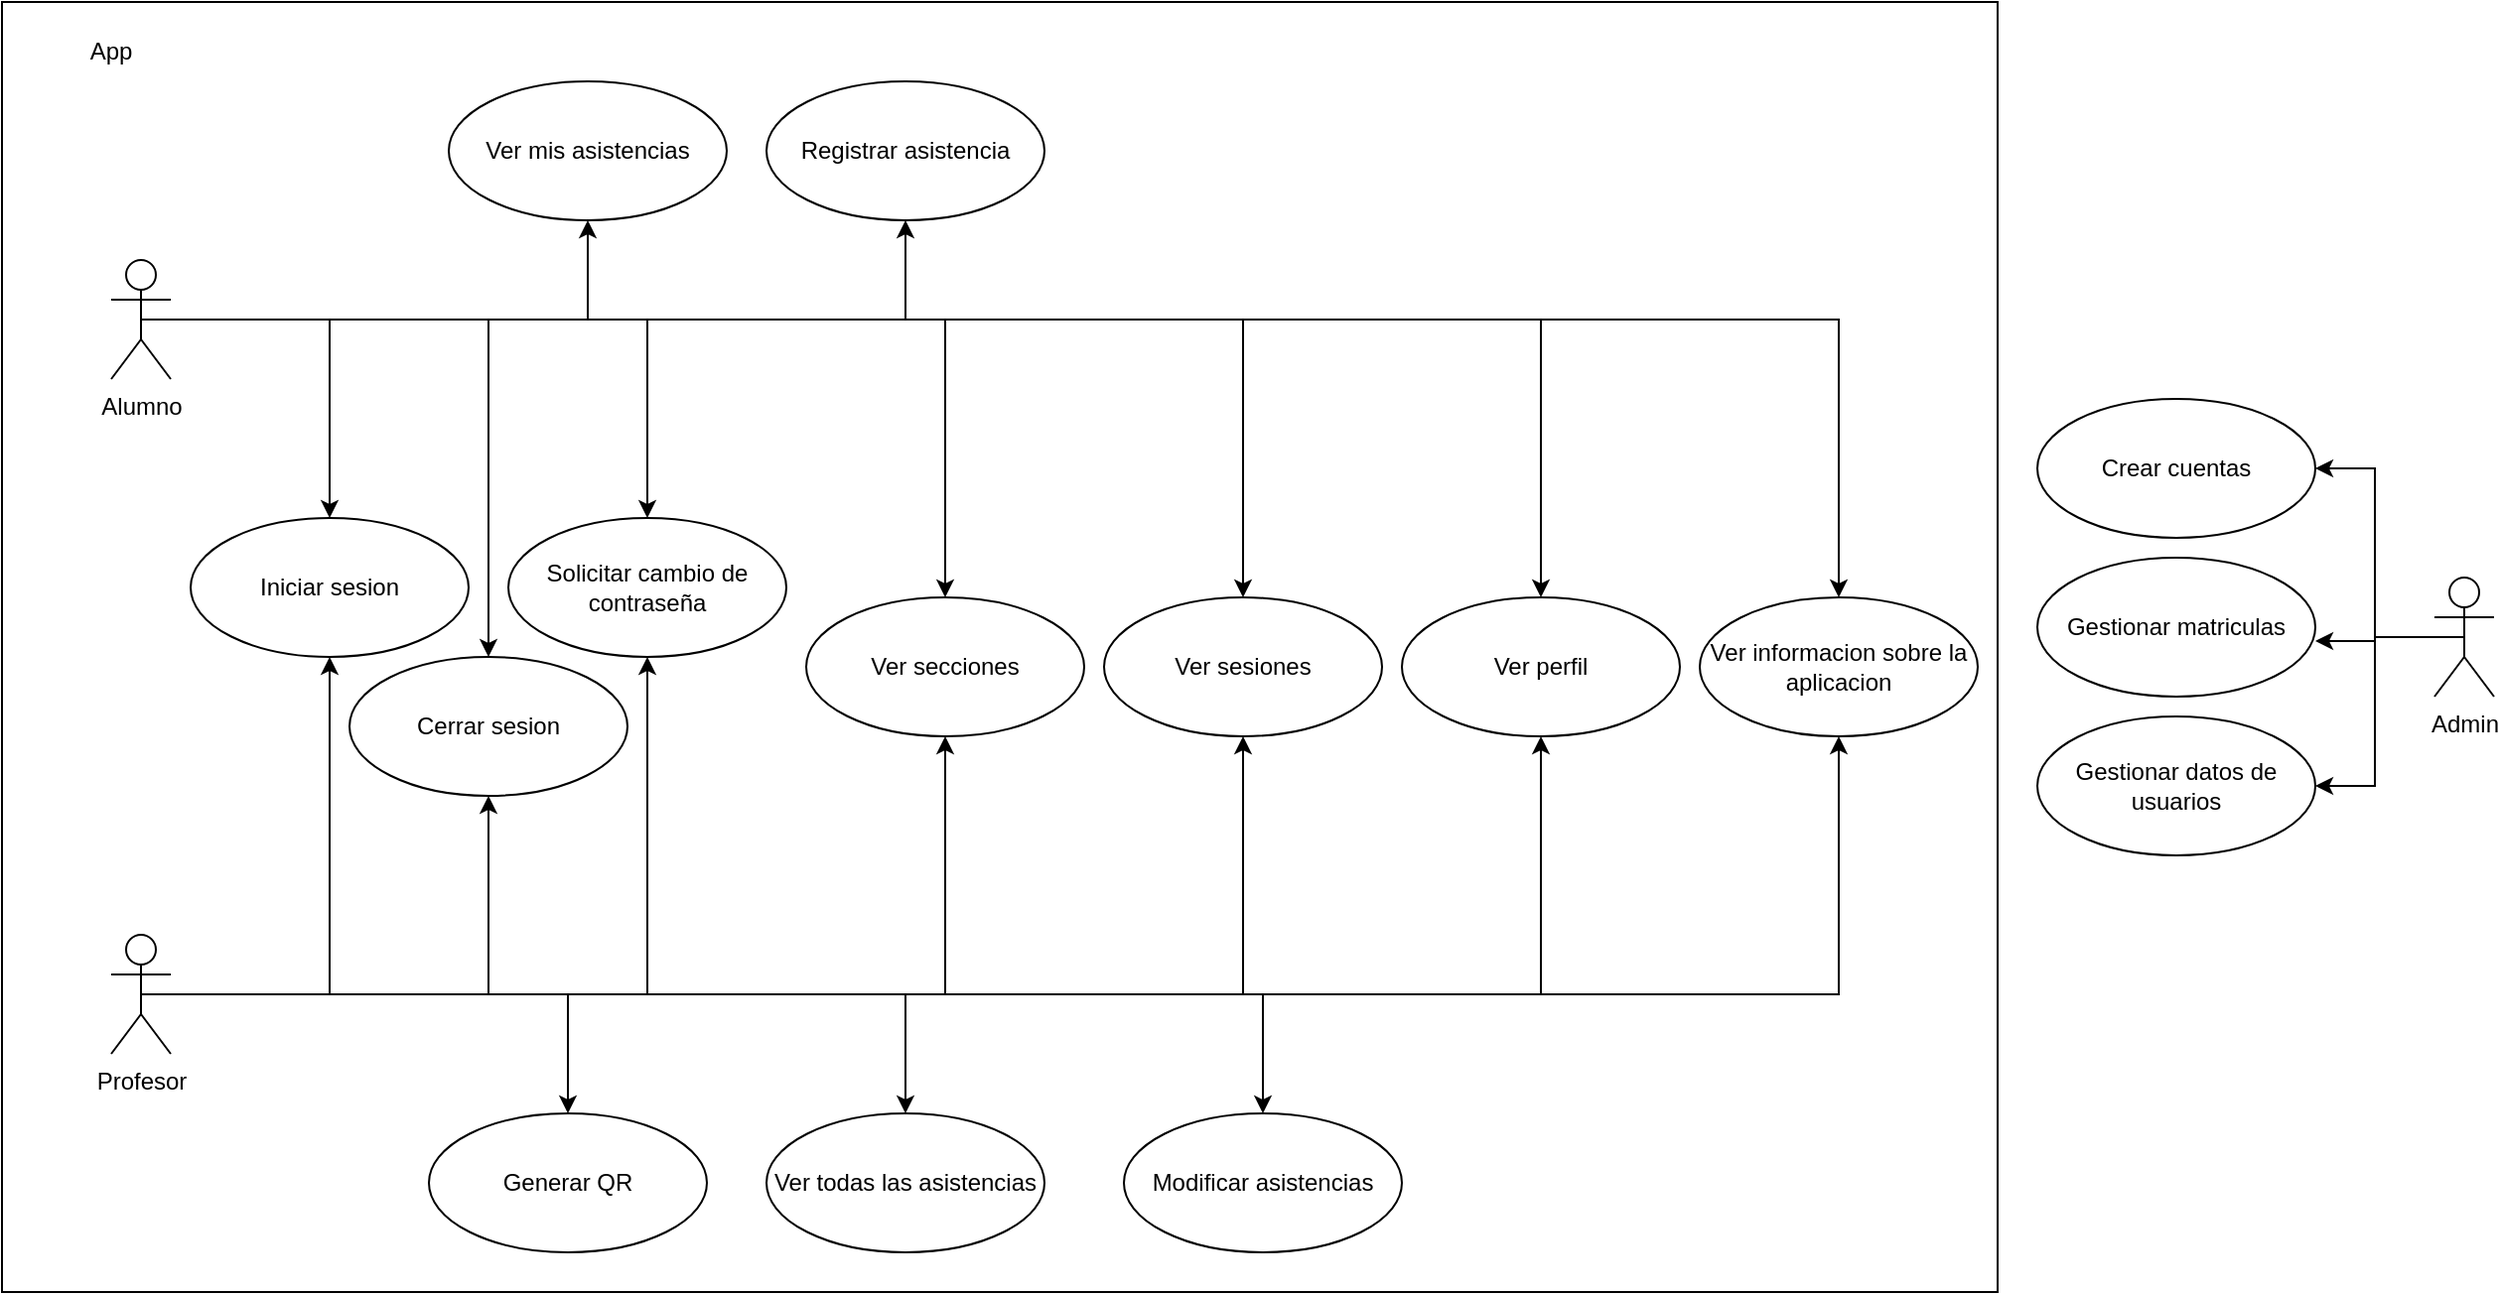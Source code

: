 <mxfile version="24.2.8" type="device">
  <diagram id="ox6sSI12CpcXQyzZn87E" name="Page-1">
    <mxGraphModel dx="1393" dy="797" grid="1" gridSize="10" guides="1" tooltips="1" connect="1" arrows="1" fold="1" page="1" pageScale="1" pageWidth="827" pageHeight="1169" math="0" shadow="0">
      <root>
        <mxCell id="0" />
        <mxCell id="1" parent="0" />
        <mxCell id="d2eWooW74yrMKREjg4Wz-47" value="" style="verticalLabelPosition=bottom;verticalAlign=top;html=1;shape=mxgraph.basic.rect;fillColor2=none;strokeWidth=1;size=20;indent=5;fillColor=none;" parent="1" vertex="1">
          <mxGeometry x="55" y="90" width="1005" height="650" as="geometry" />
        </mxCell>
        <mxCell id="d2eWooW74yrMKREjg4Wz-25" style="edgeStyle=orthogonalEdgeStyle;rounded=0;orthogonalLoop=1;jettySize=auto;html=1;exitX=0.5;exitY=0.5;exitDx=0;exitDy=0;exitPerimeter=0;" parent="1" source="d2eWooW74yrMKREjg4Wz-28" target="d2eWooW74yrMKREjg4Wz-37" edge="1">
          <mxGeometry relative="1" as="geometry" />
        </mxCell>
        <mxCell id="d2eWooW74yrMKREjg4Wz-26" style="edgeStyle=orthogonalEdgeStyle;rounded=0;orthogonalLoop=1;jettySize=auto;html=1;exitX=0.5;exitY=0.5;exitDx=0;exitDy=0;exitPerimeter=0;" parent="1" source="d2eWooW74yrMKREjg4Wz-28" target="d2eWooW74yrMKREjg4Wz-40" edge="1">
          <mxGeometry relative="1" as="geometry" />
        </mxCell>
        <mxCell id="d2eWooW74yrMKREjg4Wz-28" value="Alumno" style="shape=umlActor;verticalLabelPosition=bottom;verticalAlign=top;html=1;" parent="1" vertex="1">
          <mxGeometry x="110" y="220" width="30" height="60" as="geometry" />
        </mxCell>
        <mxCell id="d2eWooW74yrMKREjg4Wz-29" style="edgeStyle=orthogonalEdgeStyle;rounded=0;orthogonalLoop=1;jettySize=auto;html=1;exitX=0.5;exitY=0.5;exitDx=0;exitDy=0;exitPerimeter=0;entryX=1;entryY=0.5;entryDx=0;entryDy=0;" parent="1" source="d2eWooW74yrMKREjg4Wz-31" target="d2eWooW74yrMKREjg4Wz-43" edge="1">
          <mxGeometry relative="1" as="geometry" />
        </mxCell>
        <mxCell id="d2eWooW74yrMKREjg4Wz-30" style="edgeStyle=orthogonalEdgeStyle;rounded=0;orthogonalLoop=1;jettySize=auto;html=1;exitX=0.5;exitY=0.5;exitDx=0;exitDy=0;exitPerimeter=0;entryX=1;entryY=0.6;entryDx=0;entryDy=0;entryPerimeter=0;" parent="1" source="d2eWooW74yrMKREjg4Wz-31" target="d2eWooW74yrMKREjg4Wz-39" edge="1">
          <mxGeometry relative="1" as="geometry" />
        </mxCell>
        <mxCell id="d2eWooW74yrMKREjg4Wz-31" value="Admin" style="shape=umlActor;verticalLabelPosition=bottom;verticalAlign=top;html=1;" parent="1" vertex="1">
          <mxGeometry x="1280" y="380" width="30" height="60" as="geometry" />
        </mxCell>
        <mxCell id="d2eWooW74yrMKREjg4Wz-35" value="Profesor" style="shape=umlActor;verticalLabelPosition=bottom;verticalAlign=top;html=1;" parent="1" vertex="1">
          <mxGeometry x="110" y="560" width="30" height="60" as="geometry" />
        </mxCell>
        <mxCell id="d2eWooW74yrMKREjg4Wz-36" value="Generar QR" style="ellipse;whiteSpace=wrap;html=1;" parent="1" vertex="1">
          <mxGeometry x="270" y="650" width="140" height="70" as="geometry" />
        </mxCell>
        <mxCell id="d2eWooW74yrMKREjg4Wz-37" value="Registrar asistencia" style="ellipse;whiteSpace=wrap;html=1;" parent="1" vertex="1">
          <mxGeometry x="440" y="130" width="140" height="70" as="geometry" />
        </mxCell>
        <mxCell id="d2eWooW74yrMKREjg4Wz-38" value="Ver perfil" style="ellipse;whiteSpace=wrap;html=1;" parent="1" vertex="1">
          <mxGeometry x="760" y="390" width="140" height="70" as="geometry" />
        </mxCell>
        <mxCell id="d2eWooW74yrMKREjg4Wz-39" value="Gestionar matriculas" style="ellipse;whiteSpace=wrap;html=1;" parent="1" vertex="1">
          <mxGeometry x="1080" y="370" width="140" height="70" as="geometry" />
        </mxCell>
        <mxCell id="d2eWooW74yrMKREjg4Wz-40" value="Ver secciones" style="ellipse;whiteSpace=wrap;html=1;" parent="1" vertex="1">
          <mxGeometry x="460" y="390" width="140" height="70" as="geometry" />
        </mxCell>
        <mxCell id="d2eWooW74yrMKREjg4Wz-41" value="Modificar asistencias" style="ellipse;whiteSpace=wrap;html=1;" parent="1" vertex="1">
          <mxGeometry x="620" y="650" width="140" height="70" as="geometry" />
        </mxCell>
        <mxCell id="d2eWooW74yrMKREjg4Wz-43" value="Crear cuentas" style="ellipse;whiteSpace=wrap;html=1;" parent="1" vertex="1">
          <mxGeometry x="1080" y="290" width="140" height="70" as="geometry" />
        </mxCell>
        <mxCell id="d2eWooW74yrMKREjg4Wz-44" style="edgeStyle=orthogonalEdgeStyle;rounded=0;orthogonalLoop=1;jettySize=auto;html=1;exitX=0.5;exitY=1;exitDx=0;exitDy=0;" parent="1" source="d2eWooW74yrMKREjg4Wz-39" target="d2eWooW74yrMKREjg4Wz-39" edge="1">
          <mxGeometry relative="1" as="geometry" />
        </mxCell>
        <mxCell id="d2eWooW74yrMKREjg4Wz-48" value="App" style="text;html=1;strokeColor=none;fillColor=none;align=center;verticalAlign=middle;whiteSpace=wrap;rounded=0;" parent="1" vertex="1">
          <mxGeometry x="80" y="100" width="60" height="30" as="geometry" />
        </mxCell>
        <mxCell id="XXfU96lnd1s2tMMeXdj5-1" value="Gestionar datos de usuarios" style="ellipse;whiteSpace=wrap;html=1;" parent="1" vertex="1">
          <mxGeometry x="1080" y="450" width="140" height="70" as="geometry" />
        </mxCell>
        <mxCell id="XXfU96lnd1s2tMMeXdj5-2" style="edgeStyle=orthogonalEdgeStyle;rounded=0;orthogonalLoop=1;jettySize=auto;html=1;exitX=0.5;exitY=0.5;exitDx=0;exitDy=0;exitPerimeter=0;entryX=1;entryY=0.5;entryDx=0;entryDy=0;" parent="1" source="d2eWooW74yrMKREjg4Wz-31" target="XXfU96lnd1s2tMMeXdj5-1" edge="1">
          <mxGeometry relative="1" as="geometry">
            <mxPoint x="1305" y="420" as="sourcePoint" />
            <mxPoint x="1220" y="472" as="targetPoint" />
          </mxGeometry>
        </mxCell>
        <mxCell id="XXfU96lnd1s2tMMeXdj5-5" value="" style="edgeStyle=orthogonalEdgeStyle;rounded=0;orthogonalLoop=1;jettySize=auto;html=1;exitX=0.5;exitY=0.5;exitDx=0;exitDy=0;exitPerimeter=0;" parent="1" source="d2eWooW74yrMKREjg4Wz-28" target="XXfU96lnd1s2tMMeXdj5-3" edge="1">
          <mxGeometry relative="1" as="geometry">
            <Array as="points" />
            <mxPoint x="125" y="190" as="sourcePoint" />
            <mxPoint x="250" y="385" as="targetPoint" />
          </mxGeometry>
        </mxCell>
        <mxCell id="XXfU96lnd1s2tMMeXdj5-3" value="Iniciar sesion" style="ellipse;whiteSpace=wrap;html=1;" parent="1" vertex="1">
          <mxGeometry x="150" y="350" width="140" height="70" as="geometry" />
        </mxCell>
        <mxCell id="XXfU96lnd1s2tMMeXdj5-9" style="edgeStyle=orthogonalEdgeStyle;rounded=0;orthogonalLoop=1;jettySize=auto;html=1;exitX=0.5;exitY=0.5;exitDx=0;exitDy=0;exitPerimeter=0;" parent="1" source="d2eWooW74yrMKREjg4Wz-35" target="XXfU96lnd1s2tMMeXdj5-3" edge="1">
          <mxGeometry relative="1" as="geometry">
            <Array as="points" />
            <mxPoint x="150" y="590" as="sourcePoint" />
            <mxPoint x="339" y="436" as="targetPoint" />
          </mxGeometry>
        </mxCell>
        <mxCell id="XXfU96lnd1s2tMMeXdj5-11" style="edgeStyle=orthogonalEdgeStyle;rounded=0;orthogonalLoop=1;jettySize=auto;html=1;exitX=0.5;exitY=0.5;exitDx=0;exitDy=0;exitPerimeter=0;" parent="1" source="d2eWooW74yrMKREjg4Wz-35" target="d2eWooW74yrMKREjg4Wz-40" edge="1">
          <mxGeometry relative="1" as="geometry">
            <Array as="points" />
            <mxPoint x="135" y="600" as="sourcePoint" />
            <mxPoint x="274" y="430" as="targetPoint" />
          </mxGeometry>
        </mxCell>
        <mxCell id="XXfU96lnd1s2tMMeXdj5-12" style="edgeStyle=orthogonalEdgeStyle;rounded=0;orthogonalLoop=1;jettySize=auto;html=1;exitX=0.5;exitY=0.5;exitDx=0;exitDy=0;exitPerimeter=0;" parent="1" source="d2eWooW74yrMKREjg4Wz-28" target="d2eWooW74yrMKREjg4Wz-38" edge="1">
          <mxGeometry relative="1" as="geometry">
            <mxPoint x="135" y="200" as="sourcePoint" />
            <mxPoint x="424" y="360" as="targetPoint" />
          </mxGeometry>
        </mxCell>
        <mxCell id="XXfU96lnd1s2tMMeXdj5-13" style="edgeStyle=orthogonalEdgeStyle;rounded=0;orthogonalLoop=1;jettySize=auto;html=1;exitX=0.5;exitY=0.5;exitDx=0;exitDy=0;exitPerimeter=0;" parent="1" source="d2eWooW74yrMKREjg4Wz-35" target="d2eWooW74yrMKREjg4Wz-38" edge="1">
          <mxGeometry relative="1" as="geometry">
            <Array as="points" />
            <mxPoint x="135" y="600" as="sourcePoint" />
            <mxPoint x="424" y="430" as="targetPoint" />
          </mxGeometry>
        </mxCell>
        <mxCell id="XXfU96lnd1s2tMMeXdj5-14" value="Cerrar sesion" style="ellipse;whiteSpace=wrap;html=1;" parent="1" vertex="1">
          <mxGeometry x="230" y="420" width="140" height="70" as="geometry" />
        </mxCell>
        <mxCell id="XXfU96lnd1s2tMMeXdj5-15" value="" style="edgeStyle=orthogonalEdgeStyle;rounded=0;orthogonalLoop=1;jettySize=auto;html=1;exitX=0.5;exitY=0.5;exitDx=0;exitDy=0;exitPerimeter=0;" parent="1" source="d2eWooW74yrMKREjg4Wz-28" target="XXfU96lnd1s2tMMeXdj5-14" edge="1">
          <mxGeometry relative="1" as="geometry">
            <Array as="points" />
            <mxPoint x="135" y="200" as="sourcePoint" />
            <mxPoint x="250" y="310" as="targetPoint" />
          </mxGeometry>
        </mxCell>
        <mxCell id="XXfU96lnd1s2tMMeXdj5-16" style="edgeStyle=orthogonalEdgeStyle;rounded=0;orthogonalLoop=1;jettySize=auto;html=1;exitX=0.5;exitY=0.5;exitDx=0;exitDy=0;exitPerimeter=0;entryX=0.5;entryY=1;entryDx=0;entryDy=0;" parent="1" source="d2eWooW74yrMKREjg4Wz-35" target="XXfU96lnd1s2tMMeXdj5-14" edge="1">
          <mxGeometry relative="1" as="geometry">
            <Array as="points" />
            <mxPoint x="135" y="600" as="sourcePoint" />
            <mxPoint x="620" y="430" as="targetPoint" />
          </mxGeometry>
        </mxCell>
        <mxCell id="XXfU96lnd1s2tMMeXdj5-17" style="edgeStyle=orthogonalEdgeStyle;rounded=0;orthogonalLoop=1;jettySize=auto;html=1;exitX=0.5;exitY=0.5;exitDx=0;exitDy=0;exitPerimeter=0;" parent="1" source="d2eWooW74yrMKREjg4Wz-35" target="d2eWooW74yrMKREjg4Wz-36" edge="1">
          <mxGeometry relative="1" as="geometry">
            <Array as="points" />
            <mxPoint x="135" y="600" as="sourcePoint" />
            <mxPoint x="250" y="380" as="targetPoint" />
          </mxGeometry>
        </mxCell>
        <mxCell id="XXfU96lnd1s2tMMeXdj5-18" value="Ver mis asistencias" style="ellipse;whiteSpace=wrap;html=1;" parent="1" vertex="1">
          <mxGeometry x="280" y="130" width="140" height="70" as="geometry" />
        </mxCell>
        <mxCell id="XXfU96lnd1s2tMMeXdj5-19" style="edgeStyle=orthogonalEdgeStyle;rounded=0;orthogonalLoop=1;jettySize=auto;html=1;exitX=0.5;exitY=0.5;exitDx=0;exitDy=0;exitPerimeter=0;entryX=0.5;entryY=1;entryDx=0;entryDy=0;" parent="1" source="d2eWooW74yrMKREjg4Wz-28" target="XXfU96lnd1s2tMMeXdj5-18" edge="1">
          <mxGeometry relative="1" as="geometry">
            <mxPoint x="135" y="260" as="sourcePoint" />
            <mxPoint x="520" y="210" as="targetPoint" />
          </mxGeometry>
        </mxCell>
        <mxCell id="XXfU96lnd1s2tMMeXdj5-20" value="Ver sesiones" style="ellipse;whiteSpace=wrap;html=1;" parent="1" vertex="1">
          <mxGeometry x="610" y="390" width="140" height="70" as="geometry" />
        </mxCell>
        <mxCell id="XXfU96lnd1s2tMMeXdj5-21" style="edgeStyle=orthogonalEdgeStyle;rounded=0;orthogonalLoop=1;jettySize=auto;html=1;exitX=0.5;exitY=0.5;exitDx=0;exitDy=0;exitPerimeter=0;entryX=0.5;entryY=0;entryDx=0;entryDy=0;" parent="1" source="d2eWooW74yrMKREjg4Wz-28" target="XXfU96lnd1s2tMMeXdj5-20" edge="1">
          <mxGeometry relative="1" as="geometry">
            <mxPoint x="135" y="260" as="sourcePoint" />
            <mxPoint x="630" y="400" as="targetPoint" />
          </mxGeometry>
        </mxCell>
        <mxCell id="XXfU96lnd1s2tMMeXdj5-22" style="edgeStyle=orthogonalEdgeStyle;rounded=0;orthogonalLoop=1;jettySize=auto;html=1;exitX=0.5;exitY=0.5;exitDx=0;exitDy=0;exitPerimeter=0;entryX=0.5;entryY=1;entryDx=0;entryDy=0;" parent="1" source="d2eWooW74yrMKREjg4Wz-35" target="XXfU96lnd1s2tMMeXdj5-20" edge="1">
          <mxGeometry relative="1" as="geometry">
            <Array as="points" />
            <mxPoint x="135" y="600" as="sourcePoint" />
            <mxPoint x="760" y="480" as="targetPoint" />
          </mxGeometry>
        </mxCell>
        <mxCell id="XXfU96lnd1s2tMMeXdj5-23" value="Ver todas las asistencias" style="ellipse;whiteSpace=wrap;html=1;" parent="1" vertex="1">
          <mxGeometry x="440" y="650" width="140" height="70" as="geometry" />
        </mxCell>
        <mxCell id="XXfU96lnd1s2tMMeXdj5-24" style="edgeStyle=orthogonalEdgeStyle;rounded=0;orthogonalLoop=1;jettySize=auto;html=1;exitX=0.5;exitY=0.5;exitDx=0;exitDy=0;exitPerimeter=0;" parent="1" source="d2eWooW74yrMKREjg4Wz-35" target="XXfU96lnd1s2tMMeXdj5-23" edge="1">
          <mxGeometry relative="1" as="geometry">
            <Array as="points" />
            <mxPoint x="135" y="600" as="sourcePoint" />
            <mxPoint x="280" y="695" as="targetPoint" />
          </mxGeometry>
        </mxCell>
        <mxCell id="XXfU96lnd1s2tMMeXdj5-25" style="edgeStyle=orthogonalEdgeStyle;rounded=0;orthogonalLoop=1;jettySize=auto;html=1;exitX=0.5;exitY=0.5;exitDx=0;exitDy=0;exitPerimeter=0;" parent="1" source="d2eWooW74yrMKREjg4Wz-35" target="d2eWooW74yrMKREjg4Wz-41" edge="1">
          <mxGeometry relative="1" as="geometry">
            <Array as="points" />
            <mxPoint x="135" y="600" as="sourcePoint" />
            <mxPoint x="510" y="660" as="targetPoint" />
          </mxGeometry>
        </mxCell>
        <mxCell id="Rw-hyxYfhN2lF5IOVuKe-1" value="Solicitar cambio de contraseña" style="ellipse;whiteSpace=wrap;html=1;" vertex="1" parent="1">
          <mxGeometry x="310" y="350" width="140" height="70" as="geometry" />
        </mxCell>
        <mxCell id="Rw-hyxYfhN2lF5IOVuKe-2" value="" style="edgeStyle=orthogonalEdgeStyle;rounded=0;orthogonalLoop=1;jettySize=auto;html=1;exitX=0.5;exitY=0.5;exitDx=0;exitDy=0;exitPerimeter=0;" edge="1" parent="1" source="d2eWooW74yrMKREjg4Wz-28" target="Rw-hyxYfhN2lF5IOVuKe-1">
          <mxGeometry relative="1" as="geometry">
            <Array as="points" />
            <mxPoint x="135" y="260" as="sourcePoint" />
            <mxPoint x="310" y="430" as="targetPoint" />
          </mxGeometry>
        </mxCell>
        <mxCell id="Rw-hyxYfhN2lF5IOVuKe-3" style="edgeStyle=orthogonalEdgeStyle;rounded=0;orthogonalLoop=1;jettySize=auto;html=1;exitX=0.5;exitY=0.5;exitDx=0;exitDy=0;exitPerimeter=0;entryX=0.5;entryY=1;entryDx=0;entryDy=0;" edge="1" parent="1" source="d2eWooW74yrMKREjg4Wz-35" target="Rw-hyxYfhN2lF5IOVuKe-1">
          <mxGeometry relative="1" as="geometry">
            <Array as="points" />
            <mxPoint x="135" y="600" as="sourcePoint" />
            <mxPoint x="310" y="500" as="targetPoint" />
          </mxGeometry>
        </mxCell>
        <mxCell id="Rw-hyxYfhN2lF5IOVuKe-4" value="Ver informacion sobre la aplicacion" style="ellipse;whiteSpace=wrap;html=1;" vertex="1" parent="1">
          <mxGeometry x="910" y="390" width="140" height="70" as="geometry" />
        </mxCell>
        <mxCell id="Rw-hyxYfhN2lF5IOVuKe-5" style="edgeStyle=orthogonalEdgeStyle;rounded=0;orthogonalLoop=1;jettySize=auto;html=1;exitX=0.5;exitY=0.5;exitDx=0;exitDy=0;exitPerimeter=0;" edge="1" parent="1" source="d2eWooW74yrMKREjg4Wz-28" target="Rw-hyxYfhN2lF5IOVuKe-4">
          <mxGeometry relative="1" as="geometry">
            <mxPoint x="135" y="260" as="sourcePoint" />
            <mxPoint x="840" y="400" as="targetPoint" />
          </mxGeometry>
        </mxCell>
        <mxCell id="Rw-hyxYfhN2lF5IOVuKe-6" style="edgeStyle=orthogonalEdgeStyle;rounded=0;orthogonalLoop=1;jettySize=auto;html=1;exitX=0.5;exitY=0.5;exitDx=0;exitDy=0;exitPerimeter=0;entryX=0.5;entryY=1;entryDx=0;entryDy=0;" edge="1" parent="1" source="d2eWooW74yrMKREjg4Wz-35" target="Rw-hyxYfhN2lF5IOVuKe-4">
          <mxGeometry relative="1" as="geometry">
            <Array as="points" />
            <mxPoint x="135" y="600" as="sourcePoint" />
            <mxPoint x="390" y="430" as="targetPoint" />
          </mxGeometry>
        </mxCell>
      </root>
    </mxGraphModel>
  </diagram>
</mxfile>
